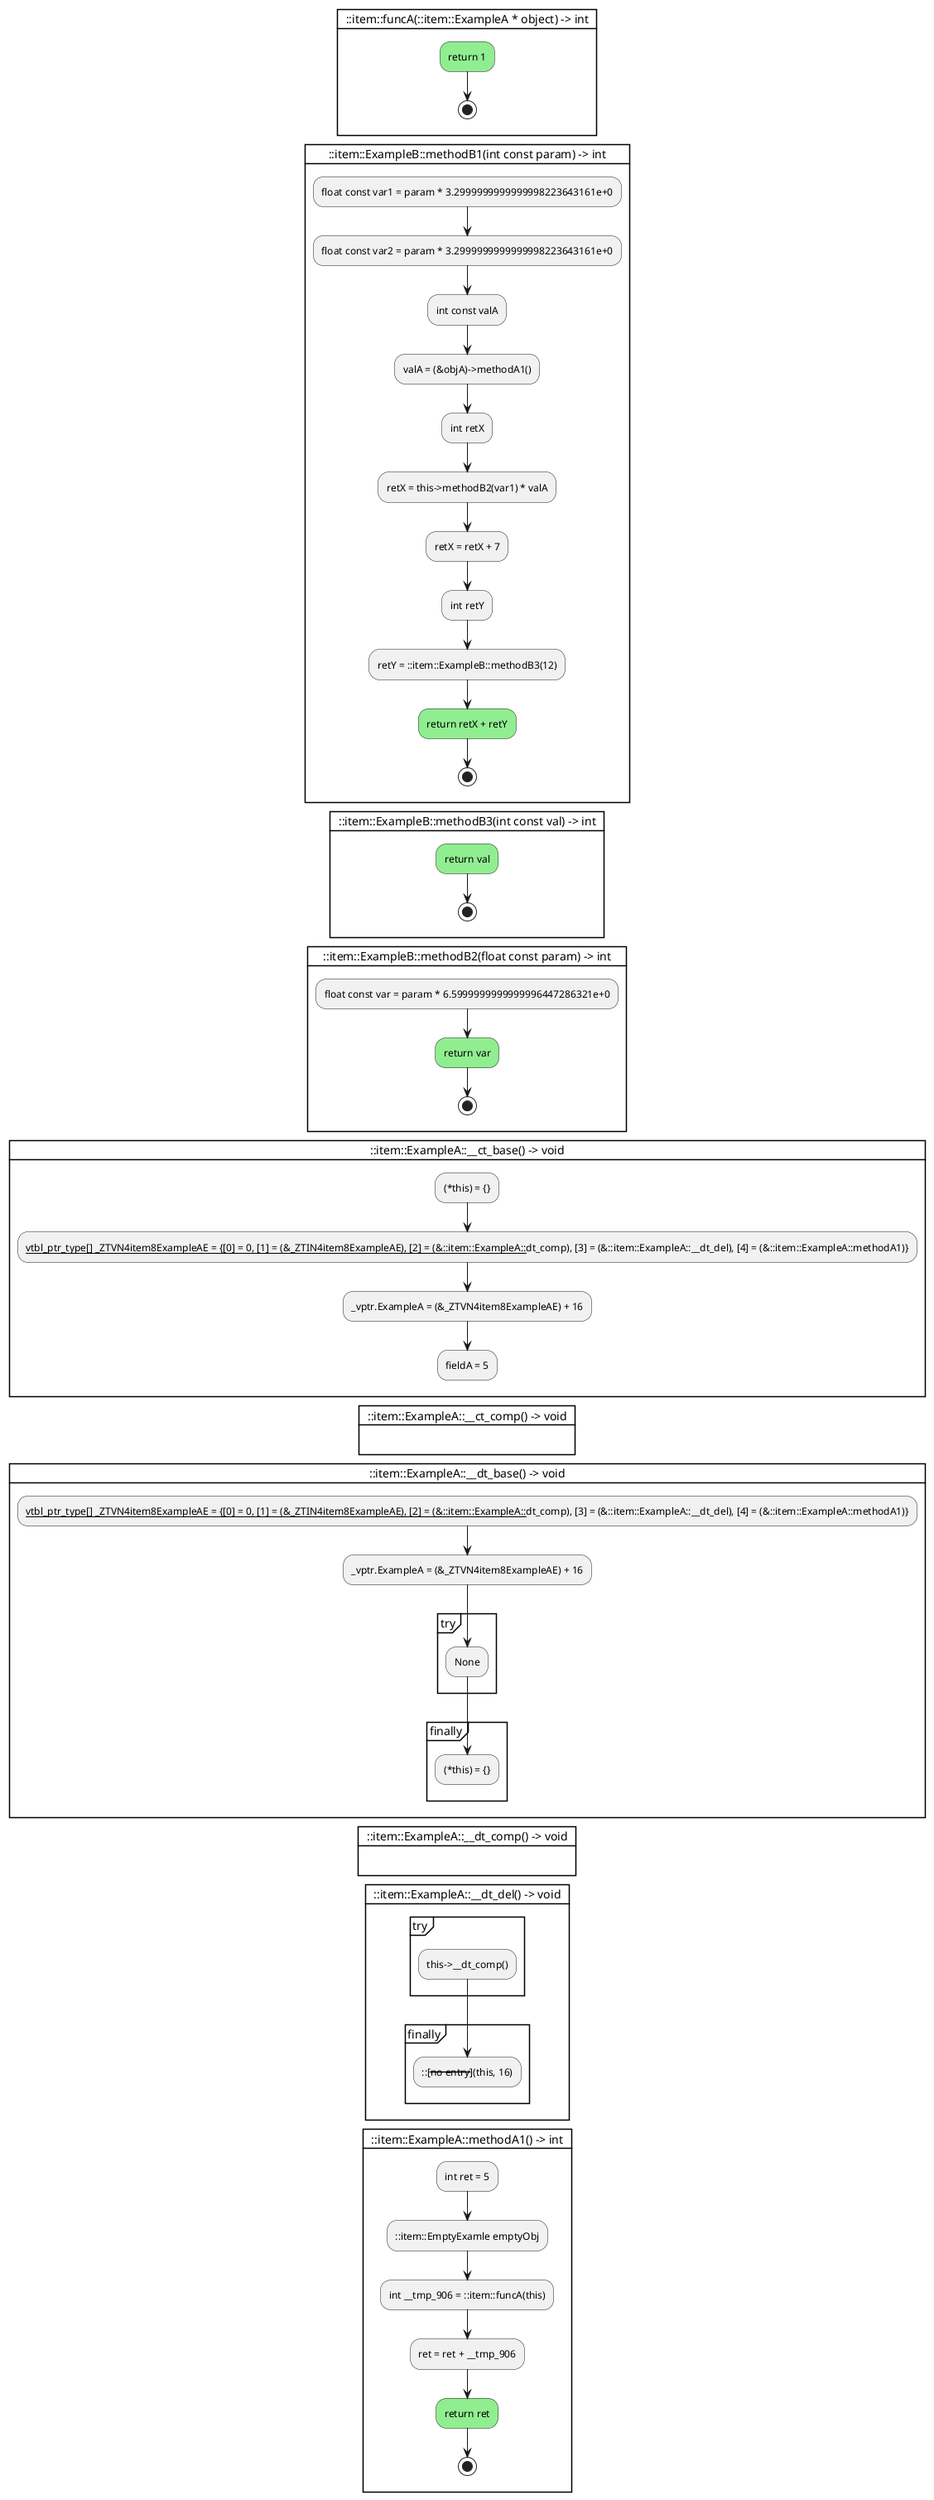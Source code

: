 @startuml

card "::item::funcA(::item::ExampleA * object) -> int" {
    #lightgreen:return 1;
    stop
    -[hidden]->
}

card "::item::ExampleB::methodB1(int const param) -> int" {
    :float const var1 = param * 3.2999999999999998223643161e+0;
    :float const var2 = param * 3.2999999999999998223643161e+0;
    :int const valA;
    :valA = (&objA)->methodA1();
    :int retX;
    :retX = this->methodB2(var1) * valA;
    :retX = retX + 7;
    :int retY;
    :retY = ::item::ExampleB::methodB3(12);
    #lightgreen:return retX + retY;
    stop
    -[hidden]->
}

card "::item::ExampleB::methodB3(int const val) -> int" {
    #lightgreen:return val;
    stop
    -[hidden]->
}

card "::item::ExampleB::methodB2(float const param) -> int" {
    :float const var = param * 6.5999999999999996447286321e+0;
    #lightgreen:return var;
    stop
    -[hidden]->
}

card "::item::ExampleA::__ct_base() -> void" {
    :(*this) = {};
    :__vtbl_ptr_type[] _ZTVN4item8ExampleAE = {[0] = 0, [1] = (&_ZTIN4item8ExampleAE), [2] = (&::item::ExampleA::__dt_comp), [3] = (&::item::ExampleA::__dt_del), [4] = (&::item::ExampleA::methodA1)};
    :_vptr.ExampleA = (&_ZTVN4item8ExampleAE) + 16;
    :fieldA = 5;
    -[hidden]->
}

card "::item::ExampleA::__ct_comp() -> void" {
    -[hidden]->
}

card "::item::ExampleA::__dt_base() -> void" {
    :__vtbl_ptr_type[] _ZTVN4item8ExampleAE = {[0] = 0, [1] = (&_ZTIN4item8ExampleAE), [2] = (&::item::ExampleA::__dt_comp), [3] = (&::item::ExampleA::__dt_del), [4] = (&::item::ExampleA::methodA1)};
    :_vptr.ExampleA = (&_ZTVN4item8ExampleAE) + 16;
    group try
        :None;
    end group

    group finally
        :(*this) = {};
    end group

    -[hidden]->
}

card "::item::ExampleA::__dt_comp() -> void" {
    -[hidden]->
}

card "::item::ExampleA::__dt_del() -> void" {
    group try
        :this->__dt_comp();
    end group

    group finally
        :::[--no entry--](this, 16);
    end group

    -[hidden]->
}

card "::item::ExampleA::methodA1() -> int" {
    :int ret = 5;
    :::item::EmptyExamle emptyObj;
    :int __tmp_906 = ::item::funcA(this);
    :ret = ret + __tmp_906;
    #lightgreen:return ret;
    stop
    -[hidden]->
}


@enduml
